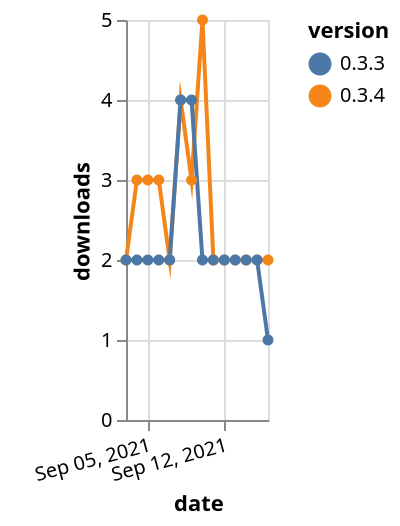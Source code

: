 {"$schema": "https://vega.github.io/schema/vega-lite/v5.json", "description": "A simple bar chart with embedded data.", "data": {"values": [{"date": "2021-09-03", "total": 2531, "delta": 2, "version": "0.3.4"}, {"date": "2021-09-04", "total": 2534, "delta": 3, "version": "0.3.4"}, {"date": "2021-09-05", "total": 2537, "delta": 3, "version": "0.3.4"}, {"date": "2021-09-06", "total": 2540, "delta": 3, "version": "0.3.4"}, {"date": "2021-09-07", "total": 2542, "delta": 2, "version": "0.3.4"}, {"date": "2021-09-08", "total": 2546, "delta": 4, "version": "0.3.4"}, {"date": "2021-09-09", "total": 2549, "delta": 3, "version": "0.3.4"}, {"date": "2021-09-10", "total": 2554, "delta": 5, "version": "0.3.4"}, {"date": "2021-09-11", "total": 2556, "delta": 2, "version": "0.3.4"}, {"date": "2021-09-12", "total": 2558, "delta": 2, "version": "0.3.4"}, {"date": "2021-09-13", "total": 2560, "delta": 2, "version": "0.3.4"}, {"date": "2021-09-14", "total": 2562, "delta": 2, "version": "0.3.4"}, {"date": "2021-09-15", "total": 2564, "delta": 2, "version": "0.3.4"}, {"date": "2021-09-16", "total": 2566, "delta": 2, "version": "0.3.4"}, {"date": "2021-09-03", "total": 3113, "delta": 2, "version": "0.3.3"}, {"date": "2021-09-04", "total": 3115, "delta": 2, "version": "0.3.3"}, {"date": "2021-09-05", "total": 3117, "delta": 2, "version": "0.3.3"}, {"date": "2021-09-06", "total": 3119, "delta": 2, "version": "0.3.3"}, {"date": "2021-09-07", "total": 3121, "delta": 2, "version": "0.3.3"}, {"date": "2021-09-08", "total": 3125, "delta": 4, "version": "0.3.3"}, {"date": "2021-09-09", "total": 3129, "delta": 4, "version": "0.3.3"}, {"date": "2021-09-10", "total": 3131, "delta": 2, "version": "0.3.3"}, {"date": "2021-09-11", "total": 3133, "delta": 2, "version": "0.3.3"}, {"date": "2021-09-12", "total": 3135, "delta": 2, "version": "0.3.3"}, {"date": "2021-09-13", "total": 3137, "delta": 2, "version": "0.3.3"}, {"date": "2021-09-14", "total": 3139, "delta": 2, "version": "0.3.3"}, {"date": "2021-09-15", "total": 3141, "delta": 2, "version": "0.3.3"}, {"date": "2021-09-16", "total": 3142, "delta": 1, "version": "0.3.3"}]}, "width": "container", "mark": {"type": "line", "point": {"filled": true}}, "encoding": {"x": {"field": "date", "type": "temporal", "timeUnit": "yearmonthdate", "title": "date", "axis": {"labelAngle": -15}}, "y": {"field": "delta", "type": "quantitative", "title": "downloads"}, "color": {"field": "version", "type": "nominal"}, "tooltip": {"field": "delta"}}}